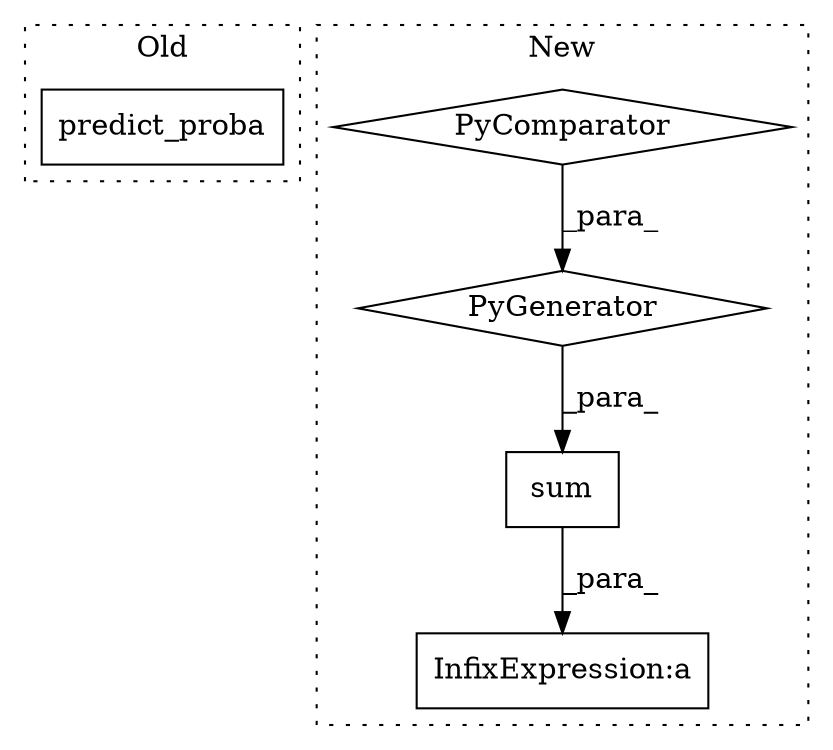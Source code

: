 digraph G {
subgraph cluster0 {
1 [label="predict_proba" a="32" s="1288,1303" l="14,1" shape="box"];
label = "Old";
style="dotted";
}
subgraph cluster1 {
2 [label="sum" a="32" s="1488,1605" l="13,-3" shape="box"];
3 [label="InfixExpression:a" a="27" s="1630" l="3" shape="box"];
4 [label="PyGenerator" a="107" s="1501" l="104" shape="diamond"];
5 [label="PyComparator" a="113" s="1569" l="30" shape="diamond"];
label = "New";
style="dotted";
}
2 -> 3 [label="_para_"];
4 -> 2 [label="_para_"];
5 -> 4 [label="_para_"];
}